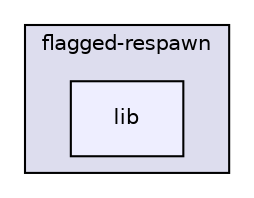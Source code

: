 digraph "gulp-src/node_modules/gulp/node_modules/liftoff/node_modules/flagged-respawn/lib" {
  compound=true
  node [ fontsize="10", fontname="Helvetica"];
  edge [ labelfontsize="10", labelfontname="Helvetica"];
  subgraph clusterdir_74ffd876512136be953898e6b260d38d {
    graph [ bgcolor="#ddddee", pencolor="black", label="flagged-respawn" fontname="Helvetica", fontsize="10", URL="dir_74ffd876512136be953898e6b260d38d.html"]
  dir_292755181c2a74ebd5de354dd2b1c205 [shape=box, label="lib", style="filled", fillcolor="#eeeeff", pencolor="black", URL="dir_292755181c2a74ebd5de354dd2b1c205.html"];
  }
}
